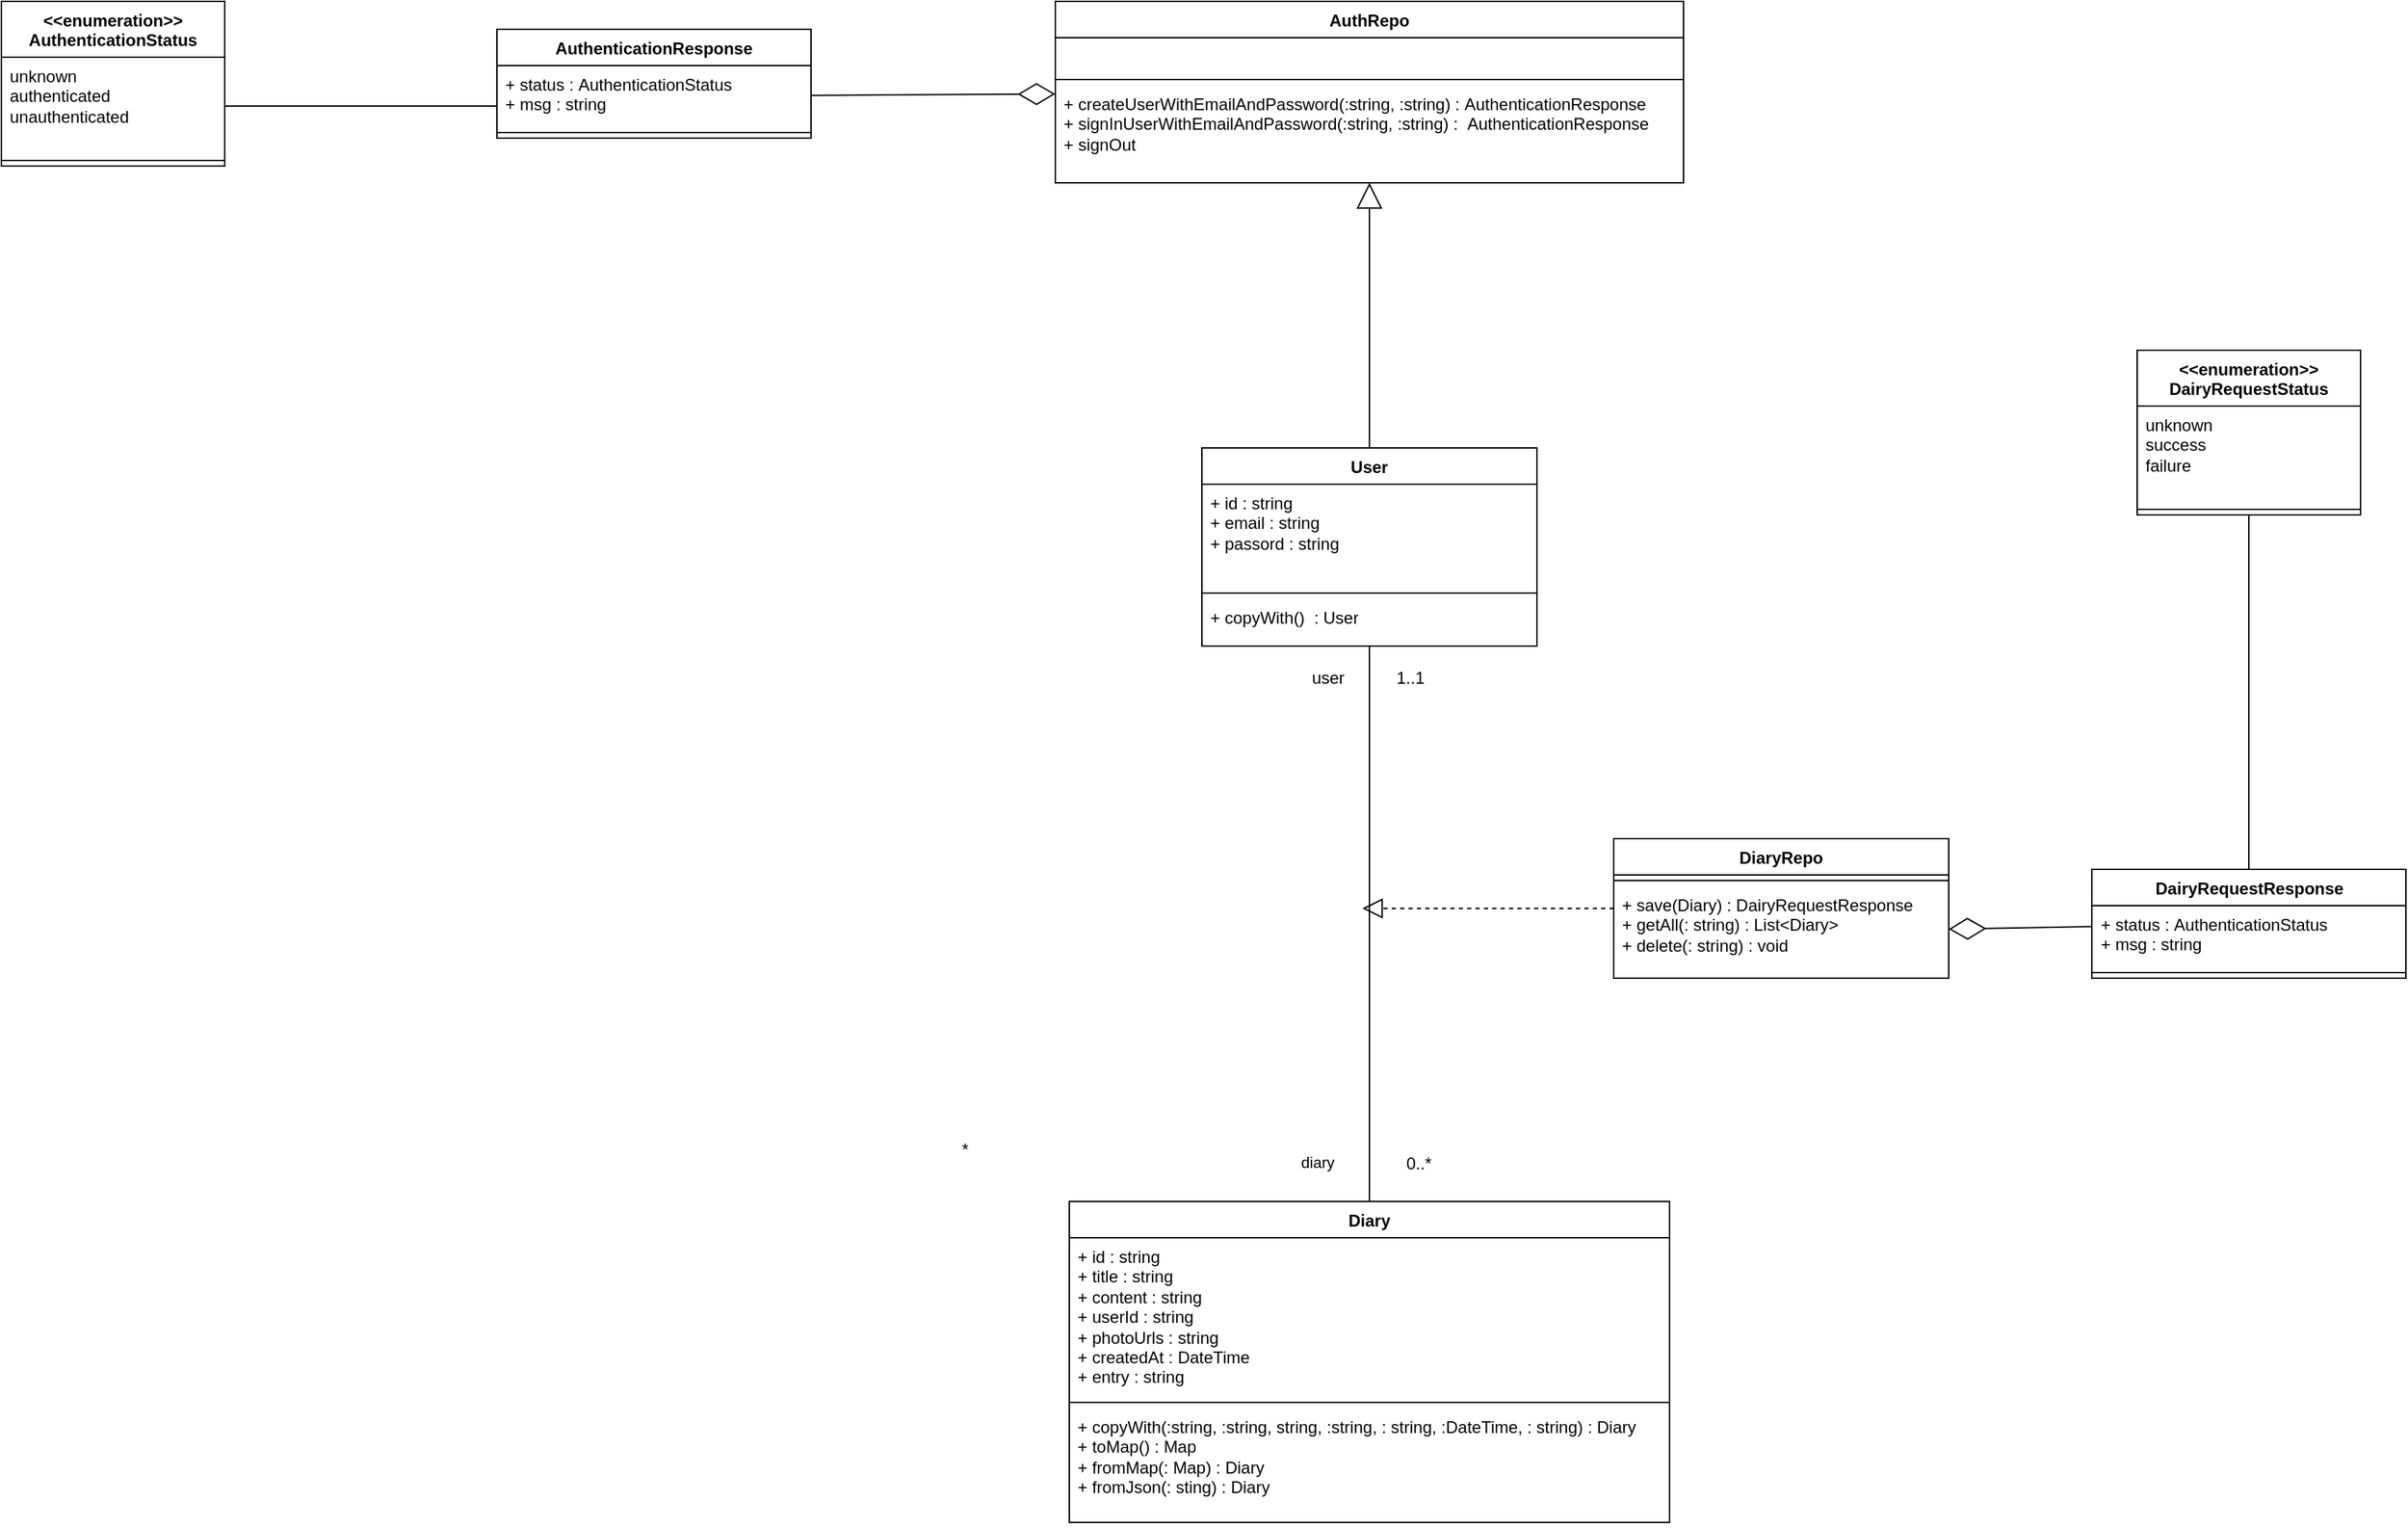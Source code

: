<mxfile version="22.1.2" type="device">
  <diagram name="Page-1" id="OQWV5aWJcLvADI6O18Bx">
    <mxGraphModel dx="3827" dy="2943" grid="1" gridSize="10" guides="1" tooltips="1" connect="1" arrows="1" fold="1" page="1" pageScale="1" pageWidth="827" pageHeight="1169" math="0" shadow="0">
      <root>
        <mxCell id="0" />
        <mxCell id="1" parent="0" />
        <mxCell id="C7yZV-OuK-YQaA4l8OzN-18" value="User" style="swimlane;fontStyle=1;align=center;verticalAlign=top;childLayout=stackLayout;horizontal=1;startSize=26;horizontalStack=0;resizeParent=1;resizeParentMax=0;resizeLast=0;collapsible=1;marginBottom=0;whiteSpace=wrap;html=1;" parent="1" vertex="1">
          <mxGeometry x="265" y="90" width="240" height="142" as="geometry">
            <mxRectangle x="340" y="40" width="70" height="30" as="alternateBounds" />
          </mxGeometry>
        </mxCell>
        <mxCell id="C7yZV-OuK-YQaA4l8OzN-19" value="+ id : string&lt;br&gt;+ email : string&lt;br&gt;+ passord : string" style="text;strokeColor=none;fillColor=none;align=left;verticalAlign=top;spacingLeft=4;spacingRight=4;overflow=hidden;rotatable=0;points=[[0,0.5],[1,0.5]];portConstraint=eastwest;whiteSpace=wrap;html=1;" parent="C7yZV-OuK-YQaA4l8OzN-18" vertex="1">
          <mxGeometry y="26" width="240" height="74" as="geometry" />
        </mxCell>
        <mxCell id="C7yZV-OuK-YQaA4l8OzN-20" value="" style="line;strokeWidth=1;fillColor=none;align=left;verticalAlign=middle;spacingTop=-1;spacingLeft=3;spacingRight=3;rotatable=0;labelPosition=right;points=[];portConstraint=eastwest;strokeColor=inherit;" parent="C7yZV-OuK-YQaA4l8OzN-18" vertex="1">
          <mxGeometry y="100" width="240" height="8" as="geometry" />
        </mxCell>
        <mxCell id="C7yZV-OuK-YQaA4l8OzN-21" value="+ copyWith()&amp;nbsp; : User&lt;br&gt;" style="text;strokeColor=none;fillColor=none;align=left;verticalAlign=top;spacingLeft=4;spacingRight=4;overflow=hidden;rotatable=0;points=[[0,0.5],[1,0.5]];portConstraint=eastwest;whiteSpace=wrap;html=1;" parent="C7yZV-OuK-YQaA4l8OzN-18" vertex="1">
          <mxGeometry y="108" width="240" height="34" as="geometry" />
        </mxCell>
        <mxCell id="C7yZV-OuK-YQaA4l8OzN-41" value="AuthRepo" style="swimlane;fontStyle=1;align=center;verticalAlign=top;childLayout=stackLayout;horizontal=1;startSize=26;horizontalStack=0;resizeParent=1;resizeParentMax=0;resizeLast=0;collapsible=1;marginBottom=0;whiteSpace=wrap;html=1;" parent="1" vertex="1">
          <mxGeometry x="160" y="-230" width="450" height="130" as="geometry">
            <mxRectangle x="70" y="360" width="130" height="30" as="alternateBounds" />
          </mxGeometry>
        </mxCell>
        <mxCell id="C7yZV-OuK-YQaA4l8OzN-42" value="&amp;nbsp;" style="text;strokeColor=none;fillColor=none;align=left;verticalAlign=top;spacingLeft=4;spacingRight=4;overflow=hidden;rotatable=0;points=[[0,0.5],[1,0.5]];portConstraint=eastwest;whiteSpace=wrap;html=1;" parent="C7yZV-OuK-YQaA4l8OzN-41" vertex="1">
          <mxGeometry y="26" width="450" height="26" as="geometry" />
        </mxCell>
        <mxCell id="C7yZV-OuK-YQaA4l8OzN-43" value="" style="line;strokeWidth=1;fillColor=none;align=left;verticalAlign=middle;spacingTop=-1;spacingLeft=3;spacingRight=3;rotatable=0;labelPosition=right;points=[];portConstraint=eastwest;strokeColor=inherit;" parent="C7yZV-OuK-YQaA4l8OzN-41" vertex="1">
          <mxGeometry y="52" width="450" height="8" as="geometry" />
        </mxCell>
        <mxCell id="C7yZV-OuK-YQaA4l8OzN-44" value="+&amp;nbsp;createUserWithEmailAndPassword&lt;span style=&quot;background-color: initial;&quot;&gt;(:string, :string) :&amp;nbsp;&lt;/span&gt;AuthenticationResponse&lt;br&gt;+&amp;nbsp;signInUserWithEmailAndPassword&lt;span style=&quot;background-color: initial;&quot;&gt;(:string, :string) :&amp;nbsp;&amp;nbsp;&lt;/span&gt;AuthenticationResponse&lt;br&gt;+ signOut" style="text;strokeColor=none;fillColor=none;align=left;verticalAlign=top;spacingLeft=4;spacingRight=4;overflow=hidden;rotatable=0;points=[[0,0.5],[1,0.5]];portConstraint=eastwest;whiteSpace=wrap;html=1;" parent="C7yZV-OuK-YQaA4l8OzN-41" vertex="1">
          <mxGeometry y="60" width="450" height="70" as="geometry" />
        </mxCell>
        <mxCell id="3v-SSYZXRtp7jRXLEHuT-1" value="Diary" style="swimlane;fontStyle=1;align=center;verticalAlign=top;childLayout=stackLayout;horizontal=1;startSize=26;horizontalStack=0;resizeParent=1;resizeParentMax=0;resizeLast=0;collapsible=1;marginBottom=0;whiteSpace=wrap;html=1;" parent="1" vertex="1">
          <mxGeometry x="170" y="630" width="430" height="230" as="geometry">
            <mxRectangle x="-413" y="300" width="80" height="30" as="alternateBounds" />
          </mxGeometry>
        </mxCell>
        <mxCell id="3v-SSYZXRtp7jRXLEHuT-2" value="+ id : string&lt;br&gt;+ title : string&lt;br&gt;+ content : string&lt;br&gt;+ userId : string&lt;br&gt;+ photoUrls : string&lt;br&gt;+ createdAt : DateTime&lt;br&gt;+ entry : string" style="text;strokeColor=none;fillColor=none;align=left;verticalAlign=top;spacingLeft=4;spacingRight=4;overflow=hidden;rotatable=0;points=[[0,0.5],[1,0.5]];portConstraint=eastwest;whiteSpace=wrap;html=1;" parent="3v-SSYZXRtp7jRXLEHuT-1" vertex="1">
          <mxGeometry y="26" width="430" height="114" as="geometry" />
        </mxCell>
        <mxCell id="3v-SSYZXRtp7jRXLEHuT-3" value="" style="line;strokeWidth=1;fillColor=none;align=left;verticalAlign=middle;spacingTop=-1;spacingLeft=3;spacingRight=3;rotatable=0;labelPosition=right;points=[];portConstraint=eastwest;strokeColor=inherit;" parent="3v-SSYZXRtp7jRXLEHuT-1" vertex="1">
          <mxGeometry y="140" width="430" height="8" as="geometry" />
        </mxCell>
        <mxCell id="3v-SSYZXRtp7jRXLEHuT-4" value="+ copyWith(:string, :string, string, :string, : string, :DateTime, : string) : Diary&lt;br&gt;+&amp;nbsp;toMap() : Map&lt;br&gt;+&amp;nbsp;fromMap(: Map) : Diary&lt;br&gt;+&amp;nbsp;fromJson(: sting) : Diary" style="text;strokeColor=none;fillColor=none;align=left;verticalAlign=top;spacingLeft=4;spacingRight=4;overflow=hidden;rotatable=0;points=[[0,0.5],[1,0.5]];portConstraint=eastwest;whiteSpace=wrap;html=1;" parent="3v-SSYZXRtp7jRXLEHuT-1" vertex="1">
          <mxGeometry y="148" width="430" height="82" as="geometry" />
        </mxCell>
        <mxCell id="8U3qqFgg2cmdszvynLBI-9" value="" style="endArrow=block;endSize=16;endFill=0;html=1;rounded=0;" parent="1" source="C7yZV-OuK-YQaA4l8OzN-18" target="C7yZV-OuK-YQaA4l8OzN-41" edge="1">
          <mxGeometry width="160" relative="1" as="geometry">
            <mxPoint x="485" y="-30" as="sourcePoint" />
            <mxPoint x="645" y="-30" as="targetPoint" />
          </mxGeometry>
        </mxCell>
        <mxCell id="8U3qqFgg2cmdszvynLBI-21" value="*" style="text;html=1;align=center;verticalAlign=middle;resizable=0;points=[];autosize=1;strokeColor=none;fillColor=none;" parent="1" vertex="1">
          <mxGeometry x="80" y="578" width="30" height="30" as="geometry" />
        </mxCell>
        <mxCell id="486alNmHk2Dvzdwo0mtQ-1" value="DiaryRepo" style="swimlane;fontStyle=1;align=center;verticalAlign=top;childLayout=stackLayout;horizontal=1;startSize=26;horizontalStack=0;resizeParent=1;resizeParentMax=0;resizeLast=0;collapsible=1;marginBottom=0;whiteSpace=wrap;html=1;" parent="1" vertex="1">
          <mxGeometry x="560" y="370" width="240" height="100" as="geometry" />
        </mxCell>
        <mxCell id="486alNmHk2Dvzdwo0mtQ-3" value="" style="line;strokeWidth=1;fillColor=none;align=left;verticalAlign=middle;spacingTop=-1;spacingLeft=3;spacingRight=3;rotatable=0;labelPosition=right;points=[];portConstraint=eastwest;strokeColor=inherit;" parent="486alNmHk2Dvzdwo0mtQ-1" vertex="1">
          <mxGeometry y="26" width="240" height="8" as="geometry" />
        </mxCell>
        <mxCell id="486alNmHk2Dvzdwo0mtQ-4" value="+&amp;nbsp;save(Diary) :&amp;nbsp;DairyRequestResponse&lt;br&gt;+&amp;nbsp;getAll(: string) : List&amp;lt;Diary&amp;gt;&lt;br&gt;+&amp;nbsp;delete(: string) : void" style="text;strokeColor=none;fillColor=none;align=left;verticalAlign=top;spacingLeft=4;spacingRight=4;overflow=hidden;rotatable=0;points=[[0,0.5],[1,0.5]];portConstraint=eastwest;whiteSpace=wrap;html=1;" parent="486alNmHk2Dvzdwo0mtQ-1" vertex="1">
          <mxGeometry y="34" width="240" height="66" as="geometry" />
        </mxCell>
        <mxCell id="9XQFirscYZIrKkw19GYs-2" value="AuthenticationResponse" style="swimlane;fontStyle=1;align=center;verticalAlign=top;childLayout=stackLayout;horizontal=1;startSize=26;horizontalStack=0;resizeParent=1;resizeParentMax=0;resizeLast=0;collapsible=1;marginBottom=0;whiteSpace=wrap;html=1;" vertex="1" parent="1">
          <mxGeometry x="-240" y="-210" width="225" height="78" as="geometry" />
        </mxCell>
        <mxCell id="9XQFirscYZIrKkw19GYs-3" value="+ status :&amp;nbsp;AuthenticationStatus&lt;br&gt;+ msg : string" style="text;strokeColor=none;fillColor=none;align=left;verticalAlign=top;spacingLeft=4;spacingRight=4;overflow=hidden;rotatable=0;points=[[0,0.5],[1,0.5]];portConstraint=eastwest;whiteSpace=wrap;html=1;" vertex="1" parent="9XQFirscYZIrKkw19GYs-2">
          <mxGeometry y="26" width="225" height="44" as="geometry" />
        </mxCell>
        <mxCell id="9XQFirscYZIrKkw19GYs-4" value="" style="line;strokeWidth=1;fillColor=none;align=left;verticalAlign=middle;spacingTop=-1;spacingLeft=3;spacingRight=3;rotatable=0;labelPosition=right;points=[];portConstraint=eastwest;strokeColor=inherit;" vertex="1" parent="9XQFirscYZIrKkw19GYs-2">
          <mxGeometry y="70" width="225" height="8" as="geometry" />
        </mxCell>
        <mxCell id="9XQFirscYZIrKkw19GYs-6" value="&amp;lt;&amp;lt;enumeration&amp;gt;&amp;gt;&lt;br&gt;AuthenticationStatus" style="swimlane;fontStyle=1;align=center;verticalAlign=top;childLayout=stackLayout;horizontal=1;startSize=40;horizontalStack=0;resizeParent=1;resizeParentMax=0;resizeLast=0;collapsible=1;marginBottom=0;whiteSpace=wrap;html=1;" vertex="1" parent="1">
          <mxGeometry x="-595" y="-230" width="160" height="118" as="geometry" />
        </mxCell>
        <mxCell id="9XQFirscYZIrKkw19GYs-7" value="unknown&lt;br&gt;authenticated&lt;br&gt;unauthenticated" style="text;strokeColor=none;fillColor=none;align=left;verticalAlign=top;spacingLeft=4;spacingRight=4;overflow=hidden;rotatable=0;points=[[0,0.5],[1,0.5]];portConstraint=eastwest;whiteSpace=wrap;html=1;" vertex="1" parent="9XQFirscYZIrKkw19GYs-6">
          <mxGeometry y="40" width="160" height="70" as="geometry" />
        </mxCell>
        <mxCell id="9XQFirscYZIrKkw19GYs-8" value="" style="line;strokeWidth=1;fillColor=none;align=left;verticalAlign=middle;spacingTop=-1;spacingLeft=3;spacingRight=3;rotatable=0;labelPosition=right;points=[];portConstraint=eastwest;strokeColor=inherit;" vertex="1" parent="9XQFirscYZIrKkw19GYs-6">
          <mxGeometry y="110" width="160" height="8" as="geometry" />
        </mxCell>
        <mxCell id="9XQFirscYZIrKkw19GYs-14" value="" style="endArrow=none;html=1;edgeStyle=orthogonalEdgeStyle;rounded=0;" edge="1" parent="1" source="9XQFirscYZIrKkw19GYs-7" target="9XQFirscYZIrKkw19GYs-3">
          <mxGeometry relative="1" as="geometry">
            <mxPoint x="-405" y="-160" as="sourcePoint" />
            <mxPoint x="-245" y="-160" as="targetPoint" />
            <Array as="points">
              <mxPoint x="-310" y="-155" />
              <mxPoint x="-310" y="-155" />
            </Array>
          </mxGeometry>
        </mxCell>
        <mxCell id="9XQFirscYZIrKkw19GYs-17" value="&amp;lt;&amp;lt;enumeration&amp;gt;&amp;gt;&lt;br&gt;DairyRequestStatus" style="swimlane;fontStyle=1;align=center;verticalAlign=top;childLayout=stackLayout;horizontal=1;startSize=40;horizontalStack=0;resizeParent=1;resizeParentMax=0;resizeLast=0;collapsible=1;marginBottom=0;whiteSpace=wrap;html=1;" vertex="1" parent="1">
          <mxGeometry x="935" y="20" width="160" height="118" as="geometry" />
        </mxCell>
        <mxCell id="9XQFirscYZIrKkw19GYs-18" value="unknown&lt;br&gt;success&lt;br&gt;failure" style="text;strokeColor=none;fillColor=none;align=left;verticalAlign=top;spacingLeft=4;spacingRight=4;overflow=hidden;rotatable=0;points=[[0,0.5],[1,0.5]];portConstraint=eastwest;whiteSpace=wrap;html=1;" vertex="1" parent="9XQFirscYZIrKkw19GYs-17">
          <mxGeometry y="40" width="160" height="70" as="geometry" />
        </mxCell>
        <mxCell id="9XQFirscYZIrKkw19GYs-19" value="" style="line;strokeWidth=1;fillColor=none;align=left;verticalAlign=middle;spacingTop=-1;spacingLeft=3;spacingRight=3;rotatable=0;labelPosition=right;points=[];portConstraint=eastwest;strokeColor=inherit;" vertex="1" parent="9XQFirscYZIrKkw19GYs-17">
          <mxGeometry y="110" width="160" height="8" as="geometry" />
        </mxCell>
        <mxCell id="9XQFirscYZIrKkw19GYs-20" value="DairyRequestResponse" style="swimlane;fontStyle=1;align=center;verticalAlign=top;childLayout=stackLayout;horizontal=1;startSize=26;horizontalStack=0;resizeParent=1;resizeParentMax=0;resizeLast=0;collapsible=1;marginBottom=0;whiteSpace=wrap;html=1;" vertex="1" parent="1">
          <mxGeometry x="902.5" y="392" width="225" height="78" as="geometry" />
        </mxCell>
        <mxCell id="9XQFirscYZIrKkw19GYs-21" value="+ status :&amp;nbsp;AuthenticationStatus&lt;br&gt;+ msg : string" style="text;strokeColor=none;fillColor=none;align=left;verticalAlign=top;spacingLeft=4;spacingRight=4;overflow=hidden;rotatable=0;points=[[0,0.5],[1,0.5]];portConstraint=eastwest;whiteSpace=wrap;html=1;" vertex="1" parent="9XQFirscYZIrKkw19GYs-20">
          <mxGeometry y="26" width="225" height="44" as="geometry" />
        </mxCell>
        <mxCell id="9XQFirscYZIrKkw19GYs-22" value="" style="line;strokeWidth=1;fillColor=none;align=left;verticalAlign=middle;spacingTop=-1;spacingLeft=3;spacingRight=3;rotatable=0;labelPosition=right;points=[];portConstraint=eastwest;strokeColor=inherit;" vertex="1" parent="9XQFirscYZIrKkw19GYs-20">
          <mxGeometry y="70" width="225" height="8" as="geometry" />
        </mxCell>
        <mxCell id="9XQFirscYZIrKkw19GYs-26" value="" style="endArrow=none;html=1;edgeStyle=orthogonalEdgeStyle;rounded=0;" edge="1" parent="1" source="C7yZV-OuK-YQaA4l8OzN-18" target="3v-SSYZXRtp7jRXLEHuT-1">
          <mxGeometry relative="1" as="geometry">
            <mxPoint x="350" y="390" as="sourcePoint" />
            <mxPoint x="570" y="390" as="targetPoint" />
          </mxGeometry>
        </mxCell>
        <mxCell id="9XQFirscYZIrKkw19GYs-28" value="diary" style="edgeLabel;resizable=0;html=1;align=right;verticalAlign=bottom;" connectable="0" vertex="1" parent="9XQFirscYZIrKkw19GYs-26">
          <mxGeometry x="1" relative="1" as="geometry">
            <mxPoint x="-25" y="-20" as="offset" />
          </mxGeometry>
        </mxCell>
        <mxCell id="9XQFirscYZIrKkw19GYs-29" value="user" style="text;html=1;align=center;verticalAlign=middle;resizable=0;points=[];autosize=1;strokeColor=none;fillColor=none;" vertex="1" parent="1">
          <mxGeometry x="330" y="240" width="50" height="30" as="geometry" />
        </mxCell>
        <mxCell id="9XQFirscYZIrKkw19GYs-31" value="0..*" style="text;html=1;align=center;verticalAlign=middle;resizable=0;points=[];autosize=1;strokeColor=none;fillColor=none;" vertex="1" parent="1">
          <mxGeometry x="400" y="588" width="40" height="30" as="geometry" />
        </mxCell>
        <mxCell id="9XQFirscYZIrKkw19GYs-32" value="1..1" style="text;html=1;align=center;verticalAlign=middle;resizable=0;points=[];autosize=1;strokeColor=none;fillColor=none;" vertex="1" parent="1">
          <mxGeometry x="394" y="240" width="40" height="30" as="geometry" />
        </mxCell>
        <mxCell id="9XQFirscYZIrKkw19GYs-33" value="" style="endArrow=none;html=1;edgeStyle=orthogonalEdgeStyle;rounded=0;" edge="1" parent="1" source="9XQFirscYZIrKkw19GYs-20" target="9XQFirscYZIrKkw19GYs-17">
          <mxGeometry relative="1" as="geometry">
            <mxPoint x="1210" y="238" as="sourcePoint" />
            <mxPoint x="1405" y="238" as="targetPoint" />
            <Array as="points">
              <mxPoint x="1015" y="190" />
              <mxPoint x="1015" y="190" />
            </Array>
          </mxGeometry>
        </mxCell>
        <mxCell id="9XQFirscYZIrKkw19GYs-35" value="" style="endArrow=block;dashed=1;endFill=0;endSize=12;html=1;rounded=0;" edge="1" parent="1" source="486alNmHk2Dvzdwo0mtQ-1">
          <mxGeometry width="160" relative="1" as="geometry">
            <mxPoint x="250" y="410" as="sourcePoint" />
            <mxPoint x="380" y="420" as="targetPoint" />
          </mxGeometry>
        </mxCell>
        <mxCell id="9XQFirscYZIrKkw19GYs-36" value="" style="endArrow=diamondThin;endFill=0;endSize=24;html=1;rounded=0;" edge="1" parent="1" source="9XQFirscYZIrKkw19GYs-20" target="486alNmHk2Dvzdwo0mtQ-4">
          <mxGeometry width="160" relative="1" as="geometry">
            <mxPoint x="800" y="500" as="sourcePoint" />
            <mxPoint x="960" y="500" as="targetPoint" />
          </mxGeometry>
        </mxCell>
        <mxCell id="9XQFirscYZIrKkw19GYs-37" value="" style="endArrow=diamondThin;endFill=0;endSize=24;html=1;rounded=0;" edge="1" parent="1" source="9XQFirscYZIrKkw19GYs-3" target="C7yZV-OuK-YQaA4l8OzN-41">
          <mxGeometry width="160" relative="1" as="geometry">
            <mxPoint x="123" y="-112" as="sourcePoint" />
            <mxPoint x="20" y="-110" as="targetPoint" />
          </mxGeometry>
        </mxCell>
      </root>
    </mxGraphModel>
  </diagram>
</mxfile>
